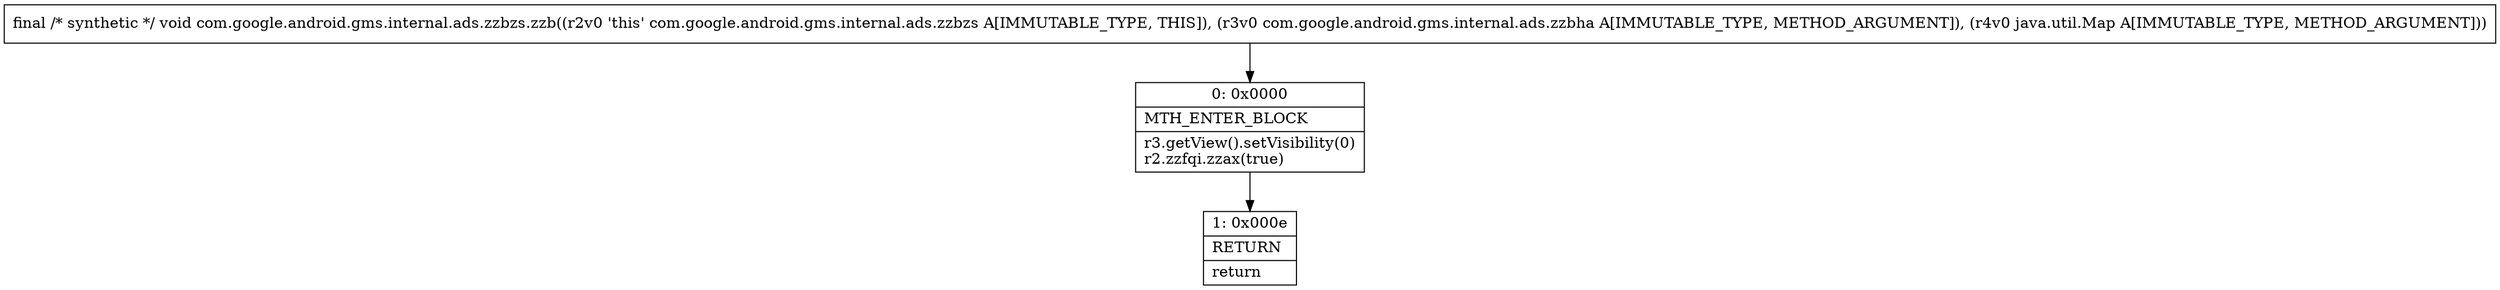 digraph "CFG forcom.google.android.gms.internal.ads.zzbzs.zzb(Lcom\/google\/android\/gms\/internal\/ads\/zzbha;Ljava\/util\/Map;)V" {
Node_0 [shape=record,label="{0\:\ 0x0000|MTH_ENTER_BLOCK\l|r3.getView().setVisibility(0)\lr2.zzfqi.zzax(true)\l}"];
Node_1 [shape=record,label="{1\:\ 0x000e|RETURN\l|return\l}"];
MethodNode[shape=record,label="{final \/* synthetic *\/ void com.google.android.gms.internal.ads.zzbzs.zzb((r2v0 'this' com.google.android.gms.internal.ads.zzbzs A[IMMUTABLE_TYPE, THIS]), (r3v0 com.google.android.gms.internal.ads.zzbha A[IMMUTABLE_TYPE, METHOD_ARGUMENT]), (r4v0 java.util.Map A[IMMUTABLE_TYPE, METHOD_ARGUMENT])) }"];
MethodNode -> Node_0;
Node_0 -> Node_1;
}


